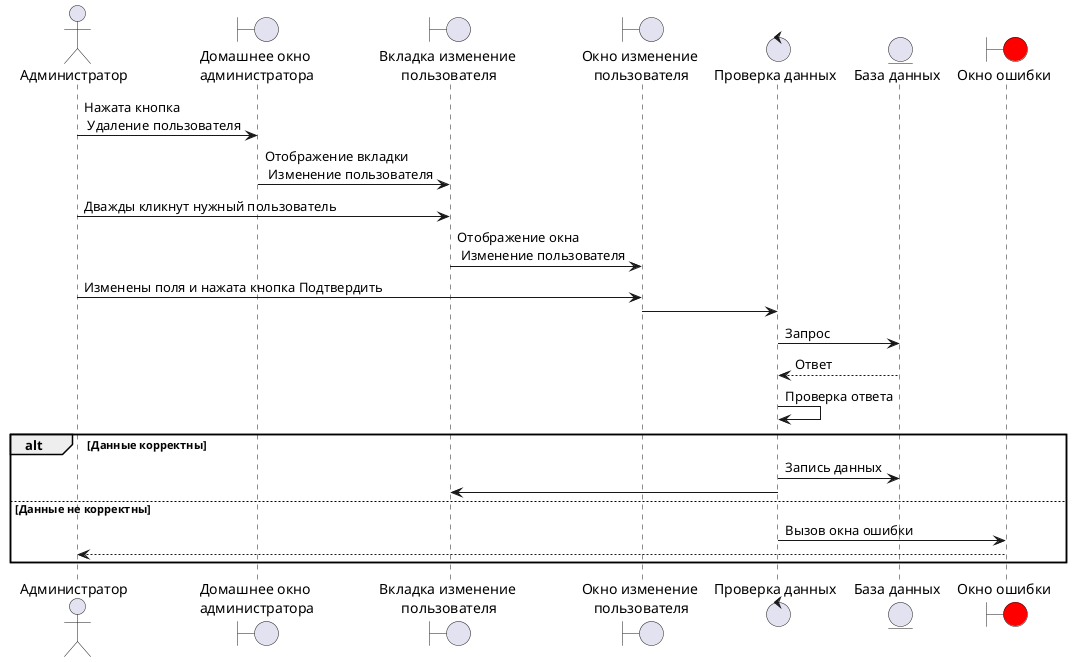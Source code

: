 @startuml PoYdaleniePolzovatelya.wsd

actor "Администратор" as pl

boundary "Домашнее окно\n администратора" as bo

boundary "Вкладка изменение\n пользователя" as bo1

boundary "Окно изменение\n пользователя" as bo2

control "Проверка данных" as co2

entity "База данных" as en

boundary "Окно ошибки" as  err #Red

pl -> bo: Нажата кнопка\n Удаление пользователя

bo -> bo1: Отображение вкладки\n Изменение пользователя

pl -> bo1 : Дважды кликнут нужный пользователь

bo1 -> bo2 : Отображение окна\n Изменение пользователя

pl -> bo2: Изменены поля и нажата кнопка Подтвердить

bo2 -> co2

co2 -> en : Запрос

en --> co2 : Ответ

co2 -> co2 : Проверка ответа

alt Данные корректны

co2 -> en : Запись данных

co2 -> bo1

else Данные не корректны

co2 -> err : Вызов окна ошибки

err --> pl

end

@enduml